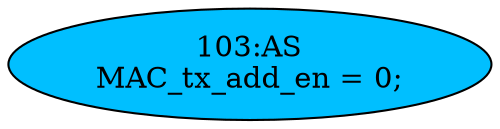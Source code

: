 strict digraph "" {
	node [label="\N"];
	"103:AS"	 [ast="<pyverilog.vparser.ast.Assign object at 0x7fdff6fbc910>",
		def_var="['MAC_tx_add_en']",
		fillcolor=deepskyblue,
		label="103:AS
MAC_tx_add_en = 0;",
		statements="[]",
		style=filled,
		typ=Assign,
		use_var="[]"];
}
